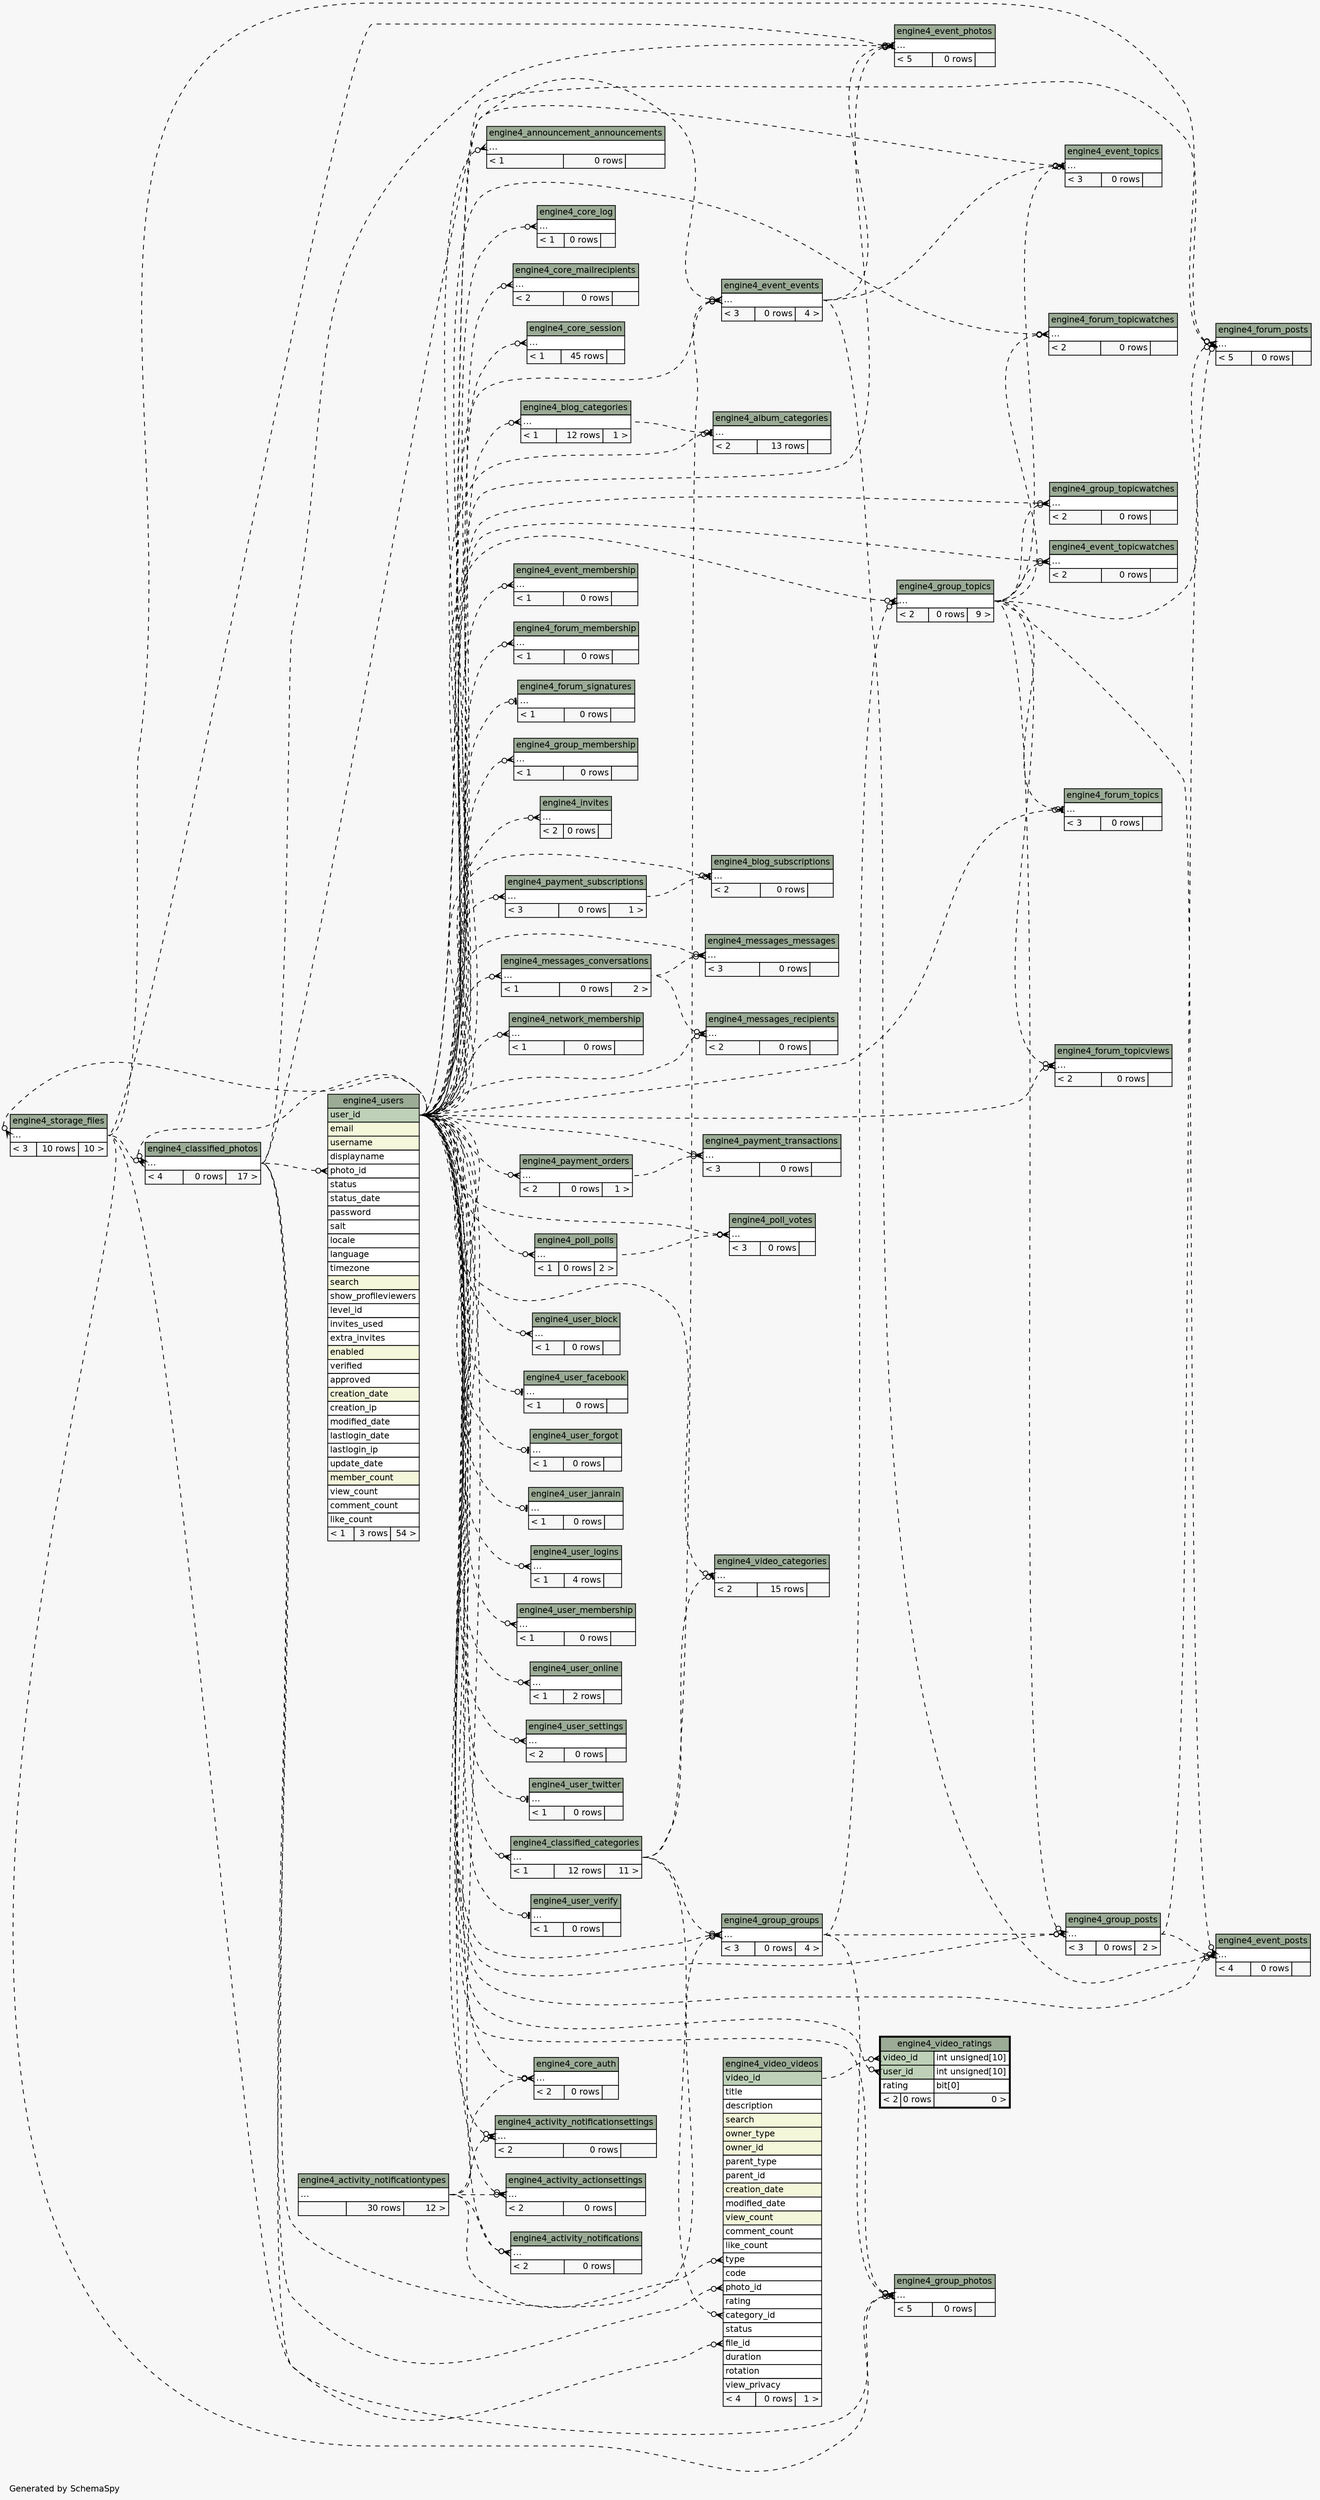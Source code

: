 // dot 2.38.0 on Windows 10 10.0
// SchemaSpy rev 590
digraph "impliedTwoDegreesRelationshipsDiagram" {
  graph [
    rankdir="RL"
    bgcolor="#f7f7f7"
    label="\nGenerated by SchemaSpy"
    labeljust="l"
    nodesep="0.18"
    ranksep="0.46"
    fontname="Helvetica"
    fontsize="11"
  ];
  node [
    fontname="Helvetica"
    fontsize="11"
    shape="plaintext"
  ];
  edge [
    arrowsize="0.8"
  ];
  "engine4_activity_actionsettings":"elipses":w -> "engine4_activity_notificationtypes":"elipses":e [arrowhead=none dir=back arrowtail=crowodot style=dashed];
  "engine4_activity_actionsettings":"elipses":w -> "engine4_users":"user_id":e [arrowhead=none dir=back arrowtail=crowodot style=dashed];
  "engine4_activity_notifications":"elipses":w -> "engine4_activity_notificationtypes":"elipses":e [arrowhead=none dir=back arrowtail=crowodot style=dashed];
  "engine4_activity_notifications":"elipses":w -> "engine4_users":"user_id":e [arrowhead=none dir=back arrowtail=crowodot style=dashed];
  "engine4_activity_notificationsettings":"elipses":w -> "engine4_activity_notificationtypes":"elipses":e [arrowhead=none dir=back arrowtail=crowodot style=dashed];
  "engine4_activity_notificationsettings":"elipses":w -> "engine4_users":"user_id":e [arrowhead=none dir=back arrowtail=crowodot style=dashed];
  "engine4_album_categories":"elipses":w -> "engine4_blog_categories":"elipses":e [arrowhead=none dir=back arrowtail=teeodot style=dashed];
  "engine4_album_categories":"elipses":w -> "engine4_users":"user_id":e [arrowhead=none dir=back arrowtail=crowodot style=dashed];
  "engine4_announcement_announcements":"elipses":w -> "engine4_users":"user_id":e [arrowhead=none dir=back arrowtail=crowodot style=dashed];
  "engine4_blog_categories":"elipses":w -> "engine4_users":"user_id":e [arrowhead=none dir=back arrowtail=crowodot style=dashed];
  "engine4_blog_subscriptions":"elipses":w -> "engine4_payment_subscriptions":"elipses":e [arrowhead=none dir=back arrowtail=teeodot style=dashed];
  "engine4_blog_subscriptions":"elipses":w -> "engine4_users":"user_id":e [arrowhead=none dir=back arrowtail=crowodot style=dashed];
  "engine4_classified_categories":"elipses":w -> "engine4_users":"user_id":e [arrowhead=none dir=back arrowtail=crowodot style=dashed];
  "engine4_classified_photos":"elipses":w -> "engine4_storage_files":"elipses":e [arrowhead=none dir=back arrowtail=crowodot style=dashed];
  "engine4_classified_photos":"elipses":w -> "engine4_users":"user_id":e [arrowhead=none dir=back arrowtail=crowodot style=dashed];
  "engine4_core_auth":"elipses":w -> "engine4_activity_notificationtypes":"elipses":e [arrowhead=none dir=back arrowtail=crowodot style=dashed];
  "engine4_core_auth":"elipses":w -> "engine4_users":"user_id":e [arrowhead=none dir=back arrowtail=crowodot style=dashed];
  "engine4_core_log":"elipses":w -> "engine4_users":"user_id":e [arrowhead=none dir=back arrowtail=crowodot style=dashed];
  "engine4_core_mailrecipients":"elipses":w -> "engine4_users":"user_id":e [arrowhead=none dir=back arrowtail=crowodot style=dashed];
  "engine4_core_session":"elipses":w -> "engine4_users":"user_id":e [arrowhead=none dir=back arrowtail=crowodot style=dashed];
  "engine4_event_events":"elipses":w -> "engine4_classified_categories":"elipses":e [arrowhead=none dir=back arrowtail=crowodot style=dashed];
  "engine4_event_events":"elipses":w -> "engine4_classified_photos":"elipses":e [arrowhead=none dir=back arrowtail=crowodot style=dashed];
  "engine4_event_events":"elipses":w -> "engine4_users":"user_id":e [arrowhead=none dir=back arrowtail=crowodot style=dashed];
  "engine4_event_membership":"elipses":w -> "engine4_users":"user_id":e [arrowhead=none dir=back arrowtail=crowodot style=dashed];
  "engine4_event_photos":"elipses":w -> "engine4_event_events":"elipses":e [arrowhead=none dir=back arrowtail=crowodot style=dashed];
  "engine4_event_photos":"elipses":w -> "engine4_storage_files":"elipses":e [arrowhead=none dir=back arrowtail=crowodot style=dashed];
  "engine4_event_photos":"elipses":w -> "engine4_classified_photos":"elipses":e [arrowhead=none dir=back arrowtail=teeodot style=dashed];
  "engine4_event_photos":"elipses":w -> "engine4_users":"user_id":e [arrowhead=none dir=back arrowtail=crowodot style=dashed];
  "engine4_event_posts":"elipses":w -> "engine4_event_events":"elipses":e [arrowhead=none dir=back arrowtail=crowodot style=dashed];
  "engine4_event_posts":"elipses":w -> "engine4_group_posts":"elipses":e [arrowhead=none dir=back arrowtail=teeodot style=dashed];
  "engine4_event_posts":"elipses":w -> "engine4_group_topics":"elipses":e [arrowhead=none dir=back arrowtail=crowodot style=dashed];
  "engine4_event_posts":"elipses":w -> "engine4_users":"user_id":e [arrowhead=none dir=back arrowtail=crowodot style=dashed];
  "engine4_event_topics":"elipses":w -> "engine4_event_events":"elipses":e [arrowhead=none dir=back arrowtail=crowodot style=dashed];
  "engine4_event_topics":"elipses":w -> "engine4_group_topics":"elipses":e [arrowhead=none dir=back arrowtail=teeodot style=dashed];
  "engine4_event_topics":"elipses":w -> "engine4_users":"user_id":e [arrowhead=none dir=back arrowtail=crowodot style=dashed];
  "engine4_event_topicwatches":"elipses":w -> "engine4_group_topics":"elipses":e [arrowhead=none dir=back arrowtail=crowodot style=dashed];
  "engine4_event_topicwatches":"elipses":w -> "engine4_users":"user_id":e [arrowhead=none dir=back arrowtail=crowodot style=dashed];
  "engine4_forum_membership":"elipses":w -> "engine4_users":"user_id":e [arrowhead=none dir=back arrowtail=crowodot style=dashed];
  "engine4_forum_posts":"elipses":w -> "engine4_storage_files":"elipses":e [arrowhead=none dir=back arrowtail=crowodot style=dashed];
  "engine4_forum_posts":"elipses":w -> "engine4_group_posts":"elipses":e [arrowhead=none dir=back arrowtail=teeodot style=dashed];
  "engine4_forum_posts":"elipses":w -> "engine4_group_topics":"elipses":e [arrowhead=none dir=back arrowtail=crowodot style=dashed];
  "engine4_forum_posts":"elipses":w -> "engine4_users":"user_id":e [arrowhead=none dir=back arrowtail=crowodot style=dashed];
  "engine4_forum_signatures":"elipses":w -> "engine4_users":"user_id":e [arrowhead=none dir=back arrowtail=teeodot style=dashed];
  "engine4_forum_topics":"elipses":w -> "engine4_group_topics":"elipses":e [arrowhead=none dir=back arrowtail=teeodot style=dashed];
  "engine4_forum_topics":"elipses":w -> "engine4_users":"user_id":e [arrowhead=none dir=back arrowtail=crowodot style=dashed];
  "engine4_forum_topicviews":"elipses":w -> "engine4_group_topics":"elipses":e [arrowhead=none dir=back arrowtail=crowodot style=dashed];
  "engine4_forum_topicviews":"elipses":w -> "engine4_users":"user_id":e [arrowhead=none dir=back arrowtail=crowodot style=dashed];
  "engine4_forum_topicwatches":"elipses":w -> "engine4_group_topics":"elipses":e [arrowhead=none dir=back arrowtail=crowodot style=dashed];
  "engine4_forum_topicwatches":"elipses":w -> "engine4_users":"user_id":e [arrowhead=none dir=back arrowtail=crowodot style=dashed];
  "engine4_group_groups":"elipses":w -> "engine4_classified_categories":"elipses":e [arrowhead=none dir=back arrowtail=crowodot style=dashed];
  "engine4_group_groups":"elipses":w -> "engine4_classified_photos":"elipses":e [arrowhead=none dir=back arrowtail=crowodot style=dashed];
  "engine4_group_groups":"elipses":w -> "engine4_users":"user_id":e [arrowhead=none dir=back arrowtail=crowodot style=dashed];
  "engine4_group_membership":"elipses":w -> "engine4_users":"user_id":e [arrowhead=none dir=back arrowtail=crowodot style=dashed];
  "engine4_group_photos":"elipses":w -> "engine4_storage_files":"elipses":e [arrowhead=none dir=back arrowtail=crowodot style=dashed];
  "engine4_group_photos":"elipses":w -> "engine4_group_groups":"elipses":e [arrowhead=none dir=back arrowtail=crowodot style=dashed];
  "engine4_group_photos":"elipses":w -> "engine4_classified_photos":"elipses":e [arrowhead=none dir=back arrowtail=teeodot style=dashed];
  "engine4_group_photos":"elipses":w -> "engine4_users":"user_id":e [arrowhead=none dir=back arrowtail=crowodot style=dashed];
  "engine4_group_posts":"elipses":w -> "engine4_group_groups":"elipses":e [arrowhead=none dir=back arrowtail=crowodot style=dashed];
  "engine4_group_posts":"elipses":w -> "engine4_group_topics":"elipses":e [arrowhead=none dir=back arrowtail=crowodot style=dashed];
  "engine4_group_posts":"elipses":w -> "engine4_users":"user_id":e [arrowhead=none dir=back arrowtail=crowodot style=dashed];
  "engine4_group_topics":"elipses":w -> "engine4_group_groups":"elipses":e [arrowhead=none dir=back arrowtail=crowodot style=dashed];
  "engine4_group_topics":"elipses":w -> "engine4_users":"user_id":e [arrowhead=none dir=back arrowtail=crowodot style=dashed];
  "engine4_group_topicwatches":"elipses":w -> "engine4_group_topics":"elipses":e [arrowhead=none dir=back arrowtail=crowodot style=dashed];
  "engine4_group_topicwatches":"elipses":w -> "engine4_users":"user_id":e [arrowhead=none dir=back arrowtail=crowodot style=dashed];
  "engine4_invites":"elipses":w -> "engine4_users":"user_id":e [arrowhead=none dir=back arrowtail=crowodot style=dashed];
  "engine4_messages_conversations":"elipses":w -> "engine4_users":"user_id":e [arrowhead=none dir=back arrowtail=crowodot style=dashed];
  "engine4_messages_messages":"elipses":w -> "engine4_messages_conversations":"elipses":e [arrowhead=none dir=back arrowtail=crowodot style=dashed];
  "engine4_messages_messages":"elipses":w -> "engine4_users":"user_id":e [arrowhead=none dir=back arrowtail=crowodot style=dashed];
  "engine4_messages_recipients":"elipses":w -> "engine4_messages_conversations":"elipses":e [arrowhead=none dir=back arrowtail=crowodot style=dashed];
  "engine4_messages_recipients":"elipses":w -> "engine4_users":"user_id":e [arrowhead=none dir=back arrowtail=crowodot style=dashed];
  "engine4_network_membership":"elipses":w -> "engine4_users":"user_id":e [arrowhead=none dir=back arrowtail=crowodot style=dashed];
  "engine4_payment_orders":"elipses":w -> "engine4_users":"user_id":e [arrowhead=none dir=back arrowtail=crowodot style=dashed];
  "engine4_payment_subscriptions":"elipses":w -> "engine4_users":"user_id":e [arrowhead=none dir=back arrowtail=crowodot style=dashed];
  "engine4_payment_transactions":"elipses":w -> "engine4_payment_orders":"elipses":e [arrowhead=none dir=back arrowtail=crowodot style=dashed];
  "engine4_payment_transactions":"elipses":w -> "engine4_users":"user_id":e [arrowhead=none dir=back arrowtail=crowodot style=dashed];
  "engine4_poll_polls":"elipses":w -> "engine4_users":"user_id":e [arrowhead=none dir=back arrowtail=crowodot style=dashed];
  "engine4_poll_votes":"elipses":w -> "engine4_poll_polls":"elipses":e [arrowhead=none dir=back arrowtail=crowodot style=dashed];
  "engine4_poll_votes":"elipses":w -> "engine4_users":"user_id":e [arrowhead=none dir=back arrowtail=crowodot style=dashed];
  "engine4_storage_files":"elipses":w -> "engine4_users":"user_id":e [arrowhead=none dir=back arrowtail=crowodot style=dashed];
  "engine4_user_block":"elipses":w -> "engine4_users":"user_id":e [arrowhead=none dir=back arrowtail=crowodot style=dashed];
  "engine4_user_facebook":"elipses":w -> "engine4_users":"user_id":e [arrowhead=none dir=back arrowtail=teeodot style=dashed];
  "engine4_user_forgot":"elipses":w -> "engine4_users":"user_id":e [arrowhead=none dir=back arrowtail=teeodot style=dashed];
  "engine4_user_janrain":"elipses":w -> "engine4_users":"user_id":e [arrowhead=none dir=back arrowtail=teeodot style=dashed];
  "engine4_user_logins":"elipses":w -> "engine4_users":"user_id":e [arrowhead=none dir=back arrowtail=crowodot style=dashed];
  "engine4_user_membership":"elipses":w -> "engine4_users":"user_id":e [arrowhead=none dir=back arrowtail=crowodot style=dashed];
  "engine4_user_online":"elipses":w -> "engine4_users":"user_id":e [arrowhead=none dir=back arrowtail=crowodot style=dashed];
  "engine4_user_settings":"elipses":w -> "engine4_users":"user_id":e [arrowhead=none dir=back arrowtail=crowodot style=dashed];
  "engine4_user_twitter":"elipses":w -> "engine4_users":"user_id":e [arrowhead=none dir=back arrowtail=teeodot style=dashed];
  "engine4_user_verify":"elipses":w -> "engine4_users":"user_id":e [arrowhead=none dir=back arrowtail=teeodot style=dashed];
  "engine4_users":"photo_id":w -> "engine4_classified_photos":"elipses":e [arrowhead=none dir=back arrowtail=crowodot style=dashed];
  "engine4_video_categories":"elipses":w -> "engine4_classified_categories":"elipses":e [arrowhead=none dir=back arrowtail=teeodot style=dashed];
  "engine4_video_categories":"elipses":w -> "engine4_users":"user_id":e [arrowhead=none dir=back arrowtail=crowodot style=dashed];
  "engine4_video_ratings":"user_id":w -> "engine4_users":"user_id":e [arrowhead=none dir=back arrowtail=crowodot style=dashed];
  "engine4_video_ratings":"video_id":w -> "engine4_video_videos":"video_id":e [arrowhead=none dir=back arrowtail=crowodot style=dashed];
  "engine4_video_videos":"category_id":w -> "engine4_classified_categories":"elipses":e [arrowhead=none dir=back arrowtail=crowodot style=dashed];
  "engine4_video_videos":"file_id":w -> "engine4_storage_files":"elipses":e [arrowhead=none dir=back arrowtail=crowodot style=dashed];
  "engine4_video_videos":"photo_id":w -> "engine4_classified_photos":"elipses":e [arrowhead=none dir=back arrowtail=crowodot style=dashed];
  "engine4_video_videos":"type":w -> "engine4_activity_notificationtypes":"elipses":e [arrowhead=none dir=back arrowtail=crowodot style=dashed];
  "engine4_activity_actionsettings" [
    label=<
    <TABLE BORDER="0" CELLBORDER="1" CELLSPACING="0" BGCOLOR="#ffffff">
      <TR><TD COLSPAN="3" BGCOLOR="#9bab96" ALIGN="CENTER">engine4_activity_actionsettings</TD></TR>
      <TR><TD PORT="elipses" COLSPAN="3" ALIGN="LEFT">...</TD></TR>
      <TR><TD ALIGN="LEFT" BGCOLOR="#f7f7f7">&lt; 2</TD><TD ALIGN="RIGHT" BGCOLOR="#f7f7f7">0 rows</TD><TD ALIGN="RIGHT" BGCOLOR="#f7f7f7">  </TD></TR>
    </TABLE>>
    URL="engine4_activity_actionsettings.html"
    tooltip="engine4_activity_actionsettings"
  ];
  "engine4_activity_notifications" [
    label=<
    <TABLE BORDER="0" CELLBORDER="1" CELLSPACING="0" BGCOLOR="#ffffff">
      <TR><TD COLSPAN="3" BGCOLOR="#9bab96" ALIGN="CENTER">engine4_activity_notifications</TD></TR>
      <TR><TD PORT="elipses" COLSPAN="3" ALIGN="LEFT">...</TD></TR>
      <TR><TD ALIGN="LEFT" BGCOLOR="#f7f7f7">&lt; 2</TD><TD ALIGN="RIGHT" BGCOLOR="#f7f7f7">0 rows</TD><TD ALIGN="RIGHT" BGCOLOR="#f7f7f7">  </TD></TR>
    </TABLE>>
    URL="engine4_activity_notifications.html"
    tooltip="engine4_activity_notifications"
  ];
  "engine4_activity_notificationsettings" [
    label=<
    <TABLE BORDER="0" CELLBORDER="1" CELLSPACING="0" BGCOLOR="#ffffff">
      <TR><TD COLSPAN="3" BGCOLOR="#9bab96" ALIGN="CENTER">engine4_activity_notificationsettings</TD></TR>
      <TR><TD PORT="elipses" COLSPAN="3" ALIGN="LEFT">...</TD></TR>
      <TR><TD ALIGN="LEFT" BGCOLOR="#f7f7f7">&lt; 2</TD><TD ALIGN="RIGHT" BGCOLOR="#f7f7f7">0 rows</TD><TD ALIGN="RIGHT" BGCOLOR="#f7f7f7">  </TD></TR>
    </TABLE>>
    URL="engine4_activity_notificationsettings.html"
    tooltip="engine4_activity_notificationsettings"
  ];
  "engine4_activity_notificationtypes" [
    label=<
    <TABLE BORDER="0" CELLBORDER="1" CELLSPACING="0" BGCOLOR="#ffffff">
      <TR><TD COLSPAN="3" BGCOLOR="#9bab96" ALIGN="CENTER">engine4_activity_notificationtypes</TD></TR>
      <TR><TD PORT="elipses" COLSPAN="3" ALIGN="LEFT">...</TD></TR>
      <TR><TD ALIGN="LEFT" BGCOLOR="#f7f7f7">  </TD><TD ALIGN="RIGHT" BGCOLOR="#f7f7f7">30 rows</TD><TD ALIGN="RIGHT" BGCOLOR="#f7f7f7">12 &gt;</TD></TR>
    </TABLE>>
    URL="engine4_activity_notificationtypes.html"
    tooltip="engine4_activity_notificationtypes"
  ];
  "engine4_album_categories" [
    label=<
    <TABLE BORDER="0" CELLBORDER="1" CELLSPACING="0" BGCOLOR="#ffffff">
      <TR><TD COLSPAN="3" BGCOLOR="#9bab96" ALIGN="CENTER">engine4_album_categories</TD></TR>
      <TR><TD PORT="elipses" COLSPAN="3" ALIGN="LEFT">...</TD></TR>
      <TR><TD ALIGN="LEFT" BGCOLOR="#f7f7f7">&lt; 2</TD><TD ALIGN="RIGHT" BGCOLOR="#f7f7f7">13 rows</TD><TD ALIGN="RIGHT" BGCOLOR="#f7f7f7">  </TD></TR>
    </TABLE>>
    URL="engine4_album_categories.html"
    tooltip="engine4_album_categories"
  ];
  "engine4_announcement_announcements" [
    label=<
    <TABLE BORDER="0" CELLBORDER="1" CELLSPACING="0" BGCOLOR="#ffffff">
      <TR><TD COLSPAN="3" BGCOLOR="#9bab96" ALIGN="CENTER">engine4_announcement_announcements</TD></TR>
      <TR><TD PORT="elipses" COLSPAN="3" ALIGN="LEFT">...</TD></TR>
      <TR><TD ALIGN="LEFT" BGCOLOR="#f7f7f7">&lt; 1</TD><TD ALIGN="RIGHT" BGCOLOR="#f7f7f7">0 rows</TD><TD ALIGN="RIGHT" BGCOLOR="#f7f7f7">  </TD></TR>
    </TABLE>>
    URL="engine4_announcement_announcements.html"
    tooltip="engine4_announcement_announcements"
  ];
  "engine4_blog_categories" [
    label=<
    <TABLE BORDER="0" CELLBORDER="1" CELLSPACING="0" BGCOLOR="#ffffff">
      <TR><TD COLSPAN="3" BGCOLOR="#9bab96" ALIGN="CENTER">engine4_blog_categories</TD></TR>
      <TR><TD PORT="elipses" COLSPAN="3" ALIGN="LEFT">...</TD></TR>
      <TR><TD ALIGN="LEFT" BGCOLOR="#f7f7f7">&lt; 1</TD><TD ALIGN="RIGHT" BGCOLOR="#f7f7f7">12 rows</TD><TD ALIGN="RIGHT" BGCOLOR="#f7f7f7">1 &gt;</TD></TR>
    </TABLE>>
    URL="engine4_blog_categories.html"
    tooltip="engine4_blog_categories"
  ];
  "engine4_blog_subscriptions" [
    label=<
    <TABLE BORDER="0" CELLBORDER="1" CELLSPACING="0" BGCOLOR="#ffffff">
      <TR><TD COLSPAN="3" BGCOLOR="#9bab96" ALIGN="CENTER">engine4_blog_subscriptions</TD></TR>
      <TR><TD PORT="elipses" COLSPAN="3" ALIGN="LEFT">...</TD></TR>
      <TR><TD ALIGN="LEFT" BGCOLOR="#f7f7f7">&lt; 2</TD><TD ALIGN="RIGHT" BGCOLOR="#f7f7f7">0 rows</TD><TD ALIGN="RIGHT" BGCOLOR="#f7f7f7">  </TD></TR>
    </TABLE>>
    URL="engine4_blog_subscriptions.html"
    tooltip="engine4_blog_subscriptions"
  ];
  "engine4_classified_categories" [
    label=<
    <TABLE BORDER="0" CELLBORDER="1" CELLSPACING="0" BGCOLOR="#ffffff">
      <TR><TD COLSPAN="3" BGCOLOR="#9bab96" ALIGN="CENTER">engine4_classified_categories</TD></TR>
      <TR><TD PORT="elipses" COLSPAN="3" ALIGN="LEFT">...</TD></TR>
      <TR><TD ALIGN="LEFT" BGCOLOR="#f7f7f7">&lt; 1</TD><TD ALIGN="RIGHT" BGCOLOR="#f7f7f7">12 rows</TD><TD ALIGN="RIGHT" BGCOLOR="#f7f7f7">11 &gt;</TD></TR>
    </TABLE>>
    URL="engine4_classified_categories.html"
    tooltip="engine4_classified_categories"
  ];
  "engine4_classified_photos" [
    label=<
    <TABLE BORDER="0" CELLBORDER="1" CELLSPACING="0" BGCOLOR="#ffffff">
      <TR><TD COLSPAN="3" BGCOLOR="#9bab96" ALIGN="CENTER">engine4_classified_photos</TD></TR>
      <TR><TD PORT="elipses" COLSPAN="3" ALIGN="LEFT">...</TD></TR>
      <TR><TD ALIGN="LEFT" BGCOLOR="#f7f7f7">&lt; 4</TD><TD ALIGN="RIGHT" BGCOLOR="#f7f7f7">0 rows</TD><TD ALIGN="RIGHT" BGCOLOR="#f7f7f7">17 &gt;</TD></TR>
    </TABLE>>
    URL="engine4_classified_photos.html"
    tooltip="engine4_classified_photos"
  ];
  "engine4_core_auth" [
    label=<
    <TABLE BORDER="0" CELLBORDER="1" CELLSPACING="0" BGCOLOR="#ffffff">
      <TR><TD COLSPAN="3" BGCOLOR="#9bab96" ALIGN="CENTER">engine4_core_auth</TD></TR>
      <TR><TD PORT="elipses" COLSPAN="3" ALIGN="LEFT">...</TD></TR>
      <TR><TD ALIGN="LEFT" BGCOLOR="#f7f7f7">&lt; 2</TD><TD ALIGN="RIGHT" BGCOLOR="#f7f7f7">0 rows</TD><TD ALIGN="RIGHT" BGCOLOR="#f7f7f7">  </TD></TR>
    </TABLE>>
    URL="engine4_core_auth.html"
    tooltip="engine4_core_auth"
  ];
  "engine4_core_log" [
    label=<
    <TABLE BORDER="0" CELLBORDER="1" CELLSPACING="0" BGCOLOR="#ffffff">
      <TR><TD COLSPAN="3" BGCOLOR="#9bab96" ALIGN="CENTER">engine4_core_log</TD></TR>
      <TR><TD PORT="elipses" COLSPAN="3" ALIGN="LEFT">...</TD></TR>
      <TR><TD ALIGN="LEFT" BGCOLOR="#f7f7f7">&lt; 1</TD><TD ALIGN="RIGHT" BGCOLOR="#f7f7f7">0 rows</TD><TD ALIGN="RIGHT" BGCOLOR="#f7f7f7">  </TD></TR>
    </TABLE>>
    URL="engine4_core_log.html"
    tooltip="engine4_core_log"
  ];
  "engine4_core_mailrecipients" [
    label=<
    <TABLE BORDER="0" CELLBORDER="1" CELLSPACING="0" BGCOLOR="#ffffff">
      <TR><TD COLSPAN="3" BGCOLOR="#9bab96" ALIGN="CENTER">engine4_core_mailrecipients</TD></TR>
      <TR><TD PORT="elipses" COLSPAN="3" ALIGN="LEFT">...</TD></TR>
      <TR><TD ALIGN="LEFT" BGCOLOR="#f7f7f7">&lt; 2</TD><TD ALIGN="RIGHT" BGCOLOR="#f7f7f7">0 rows</TD><TD ALIGN="RIGHT" BGCOLOR="#f7f7f7">  </TD></TR>
    </TABLE>>
    URL="engine4_core_mailrecipients.html"
    tooltip="engine4_core_mailrecipients"
  ];
  "engine4_core_session" [
    label=<
    <TABLE BORDER="0" CELLBORDER="1" CELLSPACING="0" BGCOLOR="#ffffff">
      <TR><TD COLSPAN="3" BGCOLOR="#9bab96" ALIGN="CENTER">engine4_core_session</TD></TR>
      <TR><TD PORT="elipses" COLSPAN="3" ALIGN="LEFT">...</TD></TR>
      <TR><TD ALIGN="LEFT" BGCOLOR="#f7f7f7">&lt; 1</TD><TD ALIGN="RIGHT" BGCOLOR="#f7f7f7">45 rows</TD><TD ALIGN="RIGHT" BGCOLOR="#f7f7f7">  </TD></TR>
    </TABLE>>
    URL="engine4_core_session.html"
    tooltip="engine4_core_session"
  ];
  "engine4_event_events" [
    label=<
    <TABLE BORDER="0" CELLBORDER="1" CELLSPACING="0" BGCOLOR="#ffffff">
      <TR><TD COLSPAN="3" BGCOLOR="#9bab96" ALIGN="CENTER">engine4_event_events</TD></TR>
      <TR><TD PORT="elipses" COLSPAN="3" ALIGN="LEFT">...</TD></TR>
      <TR><TD ALIGN="LEFT" BGCOLOR="#f7f7f7">&lt; 3</TD><TD ALIGN="RIGHT" BGCOLOR="#f7f7f7">0 rows</TD><TD ALIGN="RIGHT" BGCOLOR="#f7f7f7">4 &gt;</TD></TR>
    </TABLE>>
    URL="engine4_event_events.html"
    tooltip="engine4_event_events"
  ];
  "engine4_event_membership" [
    label=<
    <TABLE BORDER="0" CELLBORDER="1" CELLSPACING="0" BGCOLOR="#ffffff">
      <TR><TD COLSPAN="3" BGCOLOR="#9bab96" ALIGN="CENTER">engine4_event_membership</TD></TR>
      <TR><TD PORT="elipses" COLSPAN="3" ALIGN="LEFT">...</TD></TR>
      <TR><TD ALIGN="LEFT" BGCOLOR="#f7f7f7">&lt; 1</TD><TD ALIGN="RIGHT" BGCOLOR="#f7f7f7">0 rows</TD><TD ALIGN="RIGHT" BGCOLOR="#f7f7f7">  </TD></TR>
    </TABLE>>
    URL="engine4_event_membership.html"
    tooltip="engine4_event_membership"
  ];
  "engine4_event_photos" [
    label=<
    <TABLE BORDER="0" CELLBORDER="1" CELLSPACING="0" BGCOLOR="#ffffff">
      <TR><TD COLSPAN="3" BGCOLOR="#9bab96" ALIGN="CENTER">engine4_event_photos</TD></TR>
      <TR><TD PORT="elipses" COLSPAN="3" ALIGN="LEFT">...</TD></TR>
      <TR><TD ALIGN="LEFT" BGCOLOR="#f7f7f7">&lt; 5</TD><TD ALIGN="RIGHT" BGCOLOR="#f7f7f7">0 rows</TD><TD ALIGN="RIGHT" BGCOLOR="#f7f7f7">  </TD></TR>
    </TABLE>>
    URL="engine4_event_photos.html"
    tooltip="engine4_event_photos"
  ];
  "engine4_event_posts" [
    label=<
    <TABLE BORDER="0" CELLBORDER="1" CELLSPACING="0" BGCOLOR="#ffffff">
      <TR><TD COLSPAN="3" BGCOLOR="#9bab96" ALIGN="CENTER">engine4_event_posts</TD></TR>
      <TR><TD PORT="elipses" COLSPAN="3" ALIGN="LEFT">...</TD></TR>
      <TR><TD ALIGN="LEFT" BGCOLOR="#f7f7f7">&lt; 4</TD><TD ALIGN="RIGHT" BGCOLOR="#f7f7f7">0 rows</TD><TD ALIGN="RIGHT" BGCOLOR="#f7f7f7">  </TD></TR>
    </TABLE>>
    URL="engine4_event_posts.html"
    tooltip="engine4_event_posts"
  ];
  "engine4_event_topics" [
    label=<
    <TABLE BORDER="0" CELLBORDER="1" CELLSPACING="0" BGCOLOR="#ffffff">
      <TR><TD COLSPAN="3" BGCOLOR="#9bab96" ALIGN="CENTER">engine4_event_topics</TD></TR>
      <TR><TD PORT="elipses" COLSPAN="3" ALIGN="LEFT">...</TD></TR>
      <TR><TD ALIGN="LEFT" BGCOLOR="#f7f7f7">&lt; 3</TD><TD ALIGN="RIGHT" BGCOLOR="#f7f7f7">0 rows</TD><TD ALIGN="RIGHT" BGCOLOR="#f7f7f7">  </TD></TR>
    </TABLE>>
    URL="engine4_event_topics.html"
    tooltip="engine4_event_topics"
  ];
  "engine4_event_topicwatches" [
    label=<
    <TABLE BORDER="0" CELLBORDER="1" CELLSPACING="0" BGCOLOR="#ffffff">
      <TR><TD COLSPAN="3" BGCOLOR="#9bab96" ALIGN="CENTER">engine4_event_topicwatches</TD></TR>
      <TR><TD PORT="elipses" COLSPAN="3" ALIGN="LEFT">...</TD></TR>
      <TR><TD ALIGN="LEFT" BGCOLOR="#f7f7f7">&lt; 2</TD><TD ALIGN="RIGHT" BGCOLOR="#f7f7f7">0 rows</TD><TD ALIGN="RIGHT" BGCOLOR="#f7f7f7">  </TD></TR>
    </TABLE>>
    URL="engine4_event_topicwatches.html"
    tooltip="engine4_event_topicwatches"
  ];
  "engine4_forum_membership" [
    label=<
    <TABLE BORDER="0" CELLBORDER="1" CELLSPACING="0" BGCOLOR="#ffffff">
      <TR><TD COLSPAN="3" BGCOLOR="#9bab96" ALIGN="CENTER">engine4_forum_membership</TD></TR>
      <TR><TD PORT="elipses" COLSPAN="3" ALIGN="LEFT">...</TD></TR>
      <TR><TD ALIGN="LEFT" BGCOLOR="#f7f7f7">&lt; 1</TD><TD ALIGN="RIGHT" BGCOLOR="#f7f7f7">0 rows</TD><TD ALIGN="RIGHT" BGCOLOR="#f7f7f7">  </TD></TR>
    </TABLE>>
    URL="engine4_forum_membership.html"
    tooltip="engine4_forum_membership"
  ];
  "engine4_forum_posts" [
    label=<
    <TABLE BORDER="0" CELLBORDER="1" CELLSPACING="0" BGCOLOR="#ffffff">
      <TR><TD COLSPAN="3" BGCOLOR="#9bab96" ALIGN="CENTER">engine4_forum_posts</TD></TR>
      <TR><TD PORT="elipses" COLSPAN="3" ALIGN="LEFT">...</TD></TR>
      <TR><TD ALIGN="LEFT" BGCOLOR="#f7f7f7">&lt; 5</TD><TD ALIGN="RIGHT" BGCOLOR="#f7f7f7">0 rows</TD><TD ALIGN="RIGHT" BGCOLOR="#f7f7f7">  </TD></TR>
    </TABLE>>
    URL="engine4_forum_posts.html"
    tooltip="engine4_forum_posts"
  ];
  "engine4_forum_signatures" [
    label=<
    <TABLE BORDER="0" CELLBORDER="1" CELLSPACING="0" BGCOLOR="#ffffff">
      <TR><TD COLSPAN="3" BGCOLOR="#9bab96" ALIGN="CENTER">engine4_forum_signatures</TD></TR>
      <TR><TD PORT="elipses" COLSPAN="3" ALIGN="LEFT">...</TD></TR>
      <TR><TD ALIGN="LEFT" BGCOLOR="#f7f7f7">&lt; 1</TD><TD ALIGN="RIGHT" BGCOLOR="#f7f7f7">0 rows</TD><TD ALIGN="RIGHT" BGCOLOR="#f7f7f7">  </TD></TR>
    </TABLE>>
    URL="engine4_forum_signatures.html"
    tooltip="engine4_forum_signatures"
  ];
  "engine4_forum_topics" [
    label=<
    <TABLE BORDER="0" CELLBORDER="1" CELLSPACING="0" BGCOLOR="#ffffff">
      <TR><TD COLSPAN="3" BGCOLOR="#9bab96" ALIGN="CENTER">engine4_forum_topics</TD></TR>
      <TR><TD PORT="elipses" COLSPAN="3" ALIGN="LEFT">...</TD></TR>
      <TR><TD ALIGN="LEFT" BGCOLOR="#f7f7f7">&lt; 3</TD><TD ALIGN="RIGHT" BGCOLOR="#f7f7f7">0 rows</TD><TD ALIGN="RIGHT" BGCOLOR="#f7f7f7">  </TD></TR>
    </TABLE>>
    URL="engine4_forum_topics.html"
    tooltip="engine4_forum_topics"
  ];
  "engine4_forum_topicviews" [
    label=<
    <TABLE BORDER="0" CELLBORDER="1" CELLSPACING="0" BGCOLOR="#ffffff">
      <TR><TD COLSPAN="3" BGCOLOR="#9bab96" ALIGN="CENTER">engine4_forum_topicviews</TD></TR>
      <TR><TD PORT="elipses" COLSPAN="3" ALIGN="LEFT">...</TD></TR>
      <TR><TD ALIGN="LEFT" BGCOLOR="#f7f7f7">&lt; 2</TD><TD ALIGN="RIGHT" BGCOLOR="#f7f7f7">0 rows</TD><TD ALIGN="RIGHT" BGCOLOR="#f7f7f7">  </TD></TR>
    </TABLE>>
    URL="engine4_forum_topicviews.html"
    tooltip="engine4_forum_topicviews"
  ];
  "engine4_forum_topicwatches" [
    label=<
    <TABLE BORDER="0" CELLBORDER="1" CELLSPACING="0" BGCOLOR="#ffffff">
      <TR><TD COLSPAN="3" BGCOLOR="#9bab96" ALIGN="CENTER">engine4_forum_topicwatches</TD></TR>
      <TR><TD PORT="elipses" COLSPAN="3" ALIGN="LEFT">...</TD></TR>
      <TR><TD ALIGN="LEFT" BGCOLOR="#f7f7f7">&lt; 2</TD><TD ALIGN="RIGHT" BGCOLOR="#f7f7f7">0 rows</TD><TD ALIGN="RIGHT" BGCOLOR="#f7f7f7">  </TD></TR>
    </TABLE>>
    URL="engine4_forum_topicwatches.html"
    tooltip="engine4_forum_topicwatches"
  ];
  "engine4_group_groups" [
    label=<
    <TABLE BORDER="0" CELLBORDER="1" CELLSPACING="0" BGCOLOR="#ffffff">
      <TR><TD COLSPAN="3" BGCOLOR="#9bab96" ALIGN="CENTER">engine4_group_groups</TD></TR>
      <TR><TD PORT="elipses" COLSPAN="3" ALIGN="LEFT">...</TD></TR>
      <TR><TD ALIGN="LEFT" BGCOLOR="#f7f7f7">&lt; 3</TD><TD ALIGN="RIGHT" BGCOLOR="#f7f7f7">0 rows</TD><TD ALIGN="RIGHT" BGCOLOR="#f7f7f7">4 &gt;</TD></TR>
    </TABLE>>
    URL="engine4_group_groups.html"
    tooltip="engine4_group_groups"
  ];
  "engine4_group_membership" [
    label=<
    <TABLE BORDER="0" CELLBORDER="1" CELLSPACING="0" BGCOLOR="#ffffff">
      <TR><TD COLSPAN="3" BGCOLOR="#9bab96" ALIGN="CENTER">engine4_group_membership</TD></TR>
      <TR><TD PORT="elipses" COLSPAN="3" ALIGN="LEFT">...</TD></TR>
      <TR><TD ALIGN="LEFT" BGCOLOR="#f7f7f7">&lt; 1</TD><TD ALIGN="RIGHT" BGCOLOR="#f7f7f7">0 rows</TD><TD ALIGN="RIGHT" BGCOLOR="#f7f7f7">  </TD></TR>
    </TABLE>>
    URL="engine4_group_membership.html"
    tooltip="engine4_group_membership"
  ];
  "engine4_group_photos" [
    label=<
    <TABLE BORDER="0" CELLBORDER="1" CELLSPACING="0" BGCOLOR="#ffffff">
      <TR><TD COLSPAN="3" BGCOLOR="#9bab96" ALIGN="CENTER">engine4_group_photos</TD></TR>
      <TR><TD PORT="elipses" COLSPAN="3" ALIGN="LEFT">...</TD></TR>
      <TR><TD ALIGN="LEFT" BGCOLOR="#f7f7f7">&lt; 5</TD><TD ALIGN="RIGHT" BGCOLOR="#f7f7f7">0 rows</TD><TD ALIGN="RIGHT" BGCOLOR="#f7f7f7">  </TD></TR>
    </TABLE>>
    URL="engine4_group_photos.html"
    tooltip="engine4_group_photos"
  ];
  "engine4_group_posts" [
    label=<
    <TABLE BORDER="0" CELLBORDER="1" CELLSPACING="0" BGCOLOR="#ffffff">
      <TR><TD COLSPAN="3" BGCOLOR="#9bab96" ALIGN="CENTER">engine4_group_posts</TD></TR>
      <TR><TD PORT="elipses" COLSPAN="3" ALIGN="LEFT">...</TD></TR>
      <TR><TD ALIGN="LEFT" BGCOLOR="#f7f7f7">&lt; 3</TD><TD ALIGN="RIGHT" BGCOLOR="#f7f7f7">0 rows</TD><TD ALIGN="RIGHT" BGCOLOR="#f7f7f7">2 &gt;</TD></TR>
    </TABLE>>
    URL="engine4_group_posts.html"
    tooltip="engine4_group_posts"
  ];
  "engine4_group_topics" [
    label=<
    <TABLE BORDER="0" CELLBORDER="1" CELLSPACING="0" BGCOLOR="#ffffff">
      <TR><TD COLSPAN="3" BGCOLOR="#9bab96" ALIGN="CENTER">engine4_group_topics</TD></TR>
      <TR><TD PORT="elipses" COLSPAN="3" ALIGN="LEFT">...</TD></TR>
      <TR><TD ALIGN="LEFT" BGCOLOR="#f7f7f7">&lt; 2</TD><TD ALIGN="RIGHT" BGCOLOR="#f7f7f7">0 rows</TD><TD ALIGN="RIGHT" BGCOLOR="#f7f7f7">9 &gt;</TD></TR>
    </TABLE>>
    URL="engine4_group_topics.html"
    tooltip="engine4_group_topics"
  ];
  "engine4_group_topicwatches" [
    label=<
    <TABLE BORDER="0" CELLBORDER="1" CELLSPACING="0" BGCOLOR="#ffffff">
      <TR><TD COLSPAN="3" BGCOLOR="#9bab96" ALIGN="CENTER">engine4_group_topicwatches</TD></TR>
      <TR><TD PORT="elipses" COLSPAN="3" ALIGN="LEFT">...</TD></TR>
      <TR><TD ALIGN="LEFT" BGCOLOR="#f7f7f7">&lt; 2</TD><TD ALIGN="RIGHT" BGCOLOR="#f7f7f7">0 rows</TD><TD ALIGN="RIGHT" BGCOLOR="#f7f7f7">  </TD></TR>
    </TABLE>>
    URL="engine4_group_topicwatches.html"
    tooltip="engine4_group_topicwatches"
  ];
  "engine4_invites" [
    label=<
    <TABLE BORDER="0" CELLBORDER="1" CELLSPACING="0" BGCOLOR="#ffffff">
      <TR><TD COLSPAN="3" BGCOLOR="#9bab96" ALIGN="CENTER">engine4_invites</TD></TR>
      <TR><TD PORT="elipses" COLSPAN="3" ALIGN="LEFT">...</TD></TR>
      <TR><TD ALIGN="LEFT" BGCOLOR="#f7f7f7">&lt; 2</TD><TD ALIGN="RIGHT" BGCOLOR="#f7f7f7">0 rows</TD><TD ALIGN="RIGHT" BGCOLOR="#f7f7f7">  </TD></TR>
    </TABLE>>
    URL="engine4_invites.html"
    tooltip="engine4_invites"
  ];
  "engine4_messages_conversations" [
    label=<
    <TABLE BORDER="0" CELLBORDER="1" CELLSPACING="0" BGCOLOR="#ffffff">
      <TR><TD COLSPAN="3" BGCOLOR="#9bab96" ALIGN="CENTER">engine4_messages_conversations</TD></TR>
      <TR><TD PORT="elipses" COLSPAN="3" ALIGN="LEFT">...</TD></TR>
      <TR><TD ALIGN="LEFT" BGCOLOR="#f7f7f7">&lt; 1</TD><TD ALIGN="RIGHT" BGCOLOR="#f7f7f7">0 rows</TD><TD ALIGN="RIGHT" BGCOLOR="#f7f7f7">2 &gt;</TD></TR>
    </TABLE>>
    URL="engine4_messages_conversations.html"
    tooltip="engine4_messages_conversations"
  ];
  "engine4_messages_messages" [
    label=<
    <TABLE BORDER="0" CELLBORDER="1" CELLSPACING="0" BGCOLOR="#ffffff">
      <TR><TD COLSPAN="3" BGCOLOR="#9bab96" ALIGN="CENTER">engine4_messages_messages</TD></TR>
      <TR><TD PORT="elipses" COLSPAN="3" ALIGN="LEFT">...</TD></TR>
      <TR><TD ALIGN="LEFT" BGCOLOR="#f7f7f7">&lt; 3</TD><TD ALIGN="RIGHT" BGCOLOR="#f7f7f7">0 rows</TD><TD ALIGN="RIGHT" BGCOLOR="#f7f7f7">  </TD></TR>
    </TABLE>>
    URL="engine4_messages_messages.html"
    tooltip="engine4_messages_messages"
  ];
  "engine4_messages_recipients" [
    label=<
    <TABLE BORDER="0" CELLBORDER="1" CELLSPACING="0" BGCOLOR="#ffffff">
      <TR><TD COLSPAN="3" BGCOLOR="#9bab96" ALIGN="CENTER">engine4_messages_recipients</TD></TR>
      <TR><TD PORT="elipses" COLSPAN="3" ALIGN="LEFT">...</TD></TR>
      <TR><TD ALIGN="LEFT" BGCOLOR="#f7f7f7">&lt; 2</TD><TD ALIGN="RIGHT" BGCOLOR="#f7f7f7">0 rows</TD><TD ALIGN="RIGHT" BGCOLOR="#f7f7f7">  </TD></TR>
    </TABLE>>
    URL="engine4_messages_recipients.html"
    tooltip="engine4_messages_recipients"
  ];
  "engine4_network_membership" [
    label=<
    <TABLE BORDER="0" CELLBORDER="1" CELLSPACING="0" BGCOLOR="#ffffff">
      <TR><TD COLSPAN="3" BGCOLOR="#9bab96" ALIGN="CENTER">engine4_network_membership</TD></TR>
      <TR><TD PORT="elipses" COLSPAN="3" ALIGN="LEFT">...</TD></TR>
      <TR><TD ALIGN="LEFT" BGCOLOR="#f7f7f7">&lt; 1</TD><TD ALIGN="RIGHT" BGCOLOR="#f7f7f7">0 rows</TD><TD ALIGN="RIGHT" BGCOLOR="#f7f7f7">  </TD></TR>
    </TABLE>>
    URL="engine4_network_membership.html"
    tooltip="engine4_network_membership"
  ];
  "engine4_payment_orders" [
    label=<
    <TABLE BORDER="0" CELLBORDER="1" CELLSPACING="0" BGCOLOR="#ffffff">
      <TR><TD COLSPAN="3" BGCOLOR="#9bab96" ALIGN="CENTER">engine4_payment_orders</TD></TR>
      <TR><TD PORT="elipses" COLSPAN="3" ALIGN="LEFT">...</TD></TR>
      <TR><TD ALIGN="LEFT" BGCOLOR="#f7f7f7">&lt; 2</TD><TD ALIGN="RIGHT" BGCOLOR="#f7f7f7">0 rows</TD><TD ALIGN="RIGHT" BGCOLOR="#f7f7f7">1 &gt;</TD></TR>
    </TABLE>>
    URL="engine4_payment_orders.html"
    tooltip="engine4_payment_orders"
  ];
  "engine4_payment_subscriptions" [
    label=<
    <TABLE BORDER="0" CELLBORDER="1" CELLSPACING="0" BGCOLOR="#ffffff">
      <TR><TD COLSPAN="3" BGCOLOR="#9bab96" ALIGN="CENTER">engine4_payment_subscriptions</TD></TR>
      <TR><TD PORT="elipses" COLSPAN="3" ALIGN="LEFT">...</TD></TR>
      <TR><TD ALIGN="LEFT" BGCOLOR="#f7f7f7">&lt; 3</TD><TD ALIGN="RIGHT" BGCOLOR="#f7f7f7">0 rows</TD><TD ALIGN="RIGHT" BGCOLOR="#f7f7f7">1 &gt;</TD></TR>
    </TABLE>>
    URL="engine4_payment_subscriptions.html"
    tooltip="engine4_payment_subscriptions"
  ];
  "engine4_payment_transactions" [
    label=<
    <TABLE BORDER="0" CELLBORDER="1" CELLSPACING="0" BGCOLOR="#ffffff">
      <TR><TD COLSPAN="3" BGCOLOR="#9bab96" ALIGN="CENTER">engine4_payment_transactions</TD></TR>
      <TR><TD PORT="elipses" COLSPAN="3" ALIGN="LEFT">...</TD></TR>
      <TR><TD ALIGN="LEFT" BGCOLOR="#f7f7f7">&lt; 3</TD><TD ALIGN="RIGHT" BGCOLOR="#f7f7f7">0 rows</TD><TD ALIGN="RIGHT" BGCOLOR="#f7f7f7">  </TD></TR>
    </TABLE>>
    URL="engine4_payment_transactions.html"
    tooltip="engine4_payment_transactions"
  ];
  "engine4_poll_polls" [
    label=<
    <TABLE BORDER="0" CELLBORDER="1" CELLSPACING="0" BGCOLOR="#ffffff">
      <TR><TD COLSPAN="3" BGCOLOR="#9bab96" ALIGN="CENTER">engine4_poll_polls</TD></TR>
      <TR><TD PORT="elipses" COLSPAN="3" ALIGN="LEFT">...</TD></TR>
      <TR><TD ALIGN="LEFT" BGCOLOR="#f7f7f7">&lt; 1</TD><TD ALIGN="RIGHT" BGCOLOR="#f7f7f7">0 rows</TD><TD ALIGN="RIGHT" BGCOLOR="#f7f7f7">2 &gt;</TD></TR>
    </TABLE>>
    URL="engine4_poll_polls.html"
    tooltip="engine4_poll_polls"
  ];
  "engine4_poll_votes" [
    label=<
    <TABLE BORDER="0" CELLBORDER="1" CELLSPACING="0" BGCOLOR="#ffffff">
      <TR><TD COLSPAN="3" BGCOLOR="#9bab96" ALIGN="CENTER">engine4_poll_votes</TD></TR>
      <TR><TD PORT="elipses" COLSPAN="3" ALIGN="LEFT">...</TD></TR>
      <TR><TD ALIGN="LEFT" BGCOLOR="#f7f7f7">&lt; 3</TD><TD ALIGN="RIGHT" BGCOLOR="#f7f7f7">0 rows</TD><TD ALIGN="RIGHT" BGCOLOR="#f7f7f7">  </TD></TR>
    </TABLE>>
    URL="engine4_poll_votes.html"
    tooltip="engine4_poll_votes"
  ];
  "engine4_storage_files" [
    label=<
    <TABLE BORDER="0" CELLBORDER="1" CELLSPACING="0" BGCOLOR="#ffffff">
      <TR><TD COLSPAN="3" BGCOLOR="#9bab96" ALIGN="CENTER">engine4_storage_files</TD></TR>
      <TR><TD PORT="elipses" COLSPAN="3" ALIGN="LEFT">...</TD></TR>
      <TR><TD ALIGN="LEFT" BGCOLOR="#f7f7f7">&lt; 3</TD><TD ALIGN="RIGHT" BGCOLOR="#f7f7f7">10 rows</TD><TD ALIGN="RIGHT" BGCOLOR="#f7f7f7">10 &gt;</TD></TR>
    </TABLE>>
    URL="engine4_storage_files.html"
    tooltip="engine4_storage_files"
  ];
  "engine4_user_block" [
    label=<
    <TABLE BORDER="0" CELLBORDER="1" CELLSPACING="0" BGCOLOR="#ffffff">
      <TR><TD COLSPAN="3" BGCOLOR="#9bab96" ALIGN="CENTER">engine4_user_block</TD></TR>
      <TR><TD PORT="elipses" COLSPAN="3" ALIGN="LEFT">...</TD></TR>
      <TR><TD ALIGN="LEFT" BGCOLOR="#f7f7f7">&lt; 1</TD><TD ALIGN="RIGHT" BGCOLOR="#f7f7f7">0 rows</TD><TD ALIGN="RIGHT" BGCOLOR="#f7f7f7">  </TD></TR>
    </TABLE>>
    URL="engine4_user_block.html"
    tooltip="engine4_user_block"
  ];
  "engine4_user_facebook" [
    label=<
    <TABLE BORDER="0" CELLBORDER="1" CELLSPACING="0" BGCOLOR="#ffffff">
      <TR><TD COLSPAN="3" BGCOLOR="#9bab96" ALIGN="CENTER">engine4_user_facebook</TD></TR>
      <TR><TD PORT="elipses" COLSPAN="3" ALIGN="LEFT">...</TD></TR>
      <TR><TD ALIGN="LEFT" BGCOLOR="#f7f7f7">&lt; 1</TD><TD ALIGN="RIGHT" BGCOLOR="#f7f7f7">0 rows</TD><TD ALIGN="RIGHT" BGCOLOR="#f7f7f7">  </TD></TR>
    </TABLE>>
    URL="engine4_user_facebook.html"
    tooltip="engine4_user_facebook"
  ];
  "engine4_user_forgot" [
    label=<
    <TABLE BORDER="0" CELLBORDER="1" CELLSPACING="0" BGCOLOR="#ffffff">
      <TR><TD COLSPAN="3" BGCOLOR="#9bab96" ALIGN="CENTER">engine4_user_forgot</TD></TR>
      <TR><TD PORT="elipses" COLSPAN="3" ALIGN="LEFT">...</TD></TR>
      <TR><TD ALIGN="LEFT" BGCOLOR="#f7f7f7">&lt; 1</TD><TD ALIGN="RIGHT" BGCOLOR="#f7f7f7">0 rows</TD><TD ALIGN="RIGHT" BGCOLOR="#f7f7f7">  </TD></TR>
    </TABLE>>
    URL="engine4_user_forgot.html"
    tooltip="engine4_user_forgot"
  ];
  "engine4_user_janrain" [
    label=<
    <TABLE BORDER="0" CELLBORDER="1" CELLSPACING="0" BGCOLOR="#ffffff">
      <TR><TD COLSPAN="3" BGCOLOR="#9bab96" ALIGN="CENTER">engine4_user_janrain</TD></TR>
      <TR><TD PORT="elipses" COLSPAN="3" ALIGN="LEFT">...</TD></TR>
      <TR><TD ALIGN="LEFT" BGCOLOR="#f7f7f7">&lt; 1</TD><TD ALIGN="RIGHT" BGCOLOR="#f7f7f7">0 rows</TD><TD ALIGN="RIGHT" BGCOLOR="#f7f7f7">  </TD></TR>
    </TABLE>>
    URL="engine4_user_janrain.html"
    tooltip="engine4_user_janrain"
  ];
  "engine4_user_logins" [
    label=<
    <TABLE BORDER="0" CELLBORDER="1" CELLSPACING="0" BGCOLOR="#ffffff">
      <TR><TD COLSPAN="3" BGCOLOR="#9bab96" ALIGN="CENTER">engine4_user_logins</TD></TR>
      <TR><TD PORT="elipses" COLSPAN="3" ALIGN="LEFT">...</TD></TR>
      <TR><TD ALIGN="LEFT" BGCOLOR="#f7f7f7">&lt; 1</TD><TD ALIGN="RIGHT" BGCOLOR="#f7f7f7">4 rows</TD><TD ALIGN="RIGHT" BGCOLOR="#f7f7f7">  </TD></TR>
    </TABLE>>
    URL="engine4_user_logins.html"
    tooltip="engine4_user_logins"
  ];
  "engine4_user_membership" [
    label=<
    <TABLE BORDER="0" CELLBORDER="1" CELLSPACING="0" BGCOLOR="#ffffff">
      <TR><TD COLSPAN="3" BGCOLOR="#9bab96" ALIGN="CENTER">engine4_user_membership</TD></TR>
      <TR><TD PORT="elipses" COLSPAN="3" ALIGN="LEFT">...</TD></TR>
      <TR><TD ALIGN="LEFT" BGCOLOR="#f7f7f7">&lt; 1</TD><TD ALIGN="RIGHT" BGCOLOR="#f7f7f7">0 rows</TD><TD ALIGN="RIGHT" BGCOLOR="#f7f7f7">  </TD></TR>
    </TABLE>>
    URL="engine4_user_membership.html"
    tooltip="engine4_user_membership"
  ];
  "engine4_user_online" [
    label=<
    <TABLE BORDER="0" CELLBORDER="1" CELLSPACING="0" BGCOLOR="#ffffff">
      <TR><TD COLSPAN="3" BGCOLOR="#9bab96" ALIGN="CENTER">engine4_user_online</TD></TR>
      <TR><TD PORT="elipses" COLSPAN="3" ALIGN="LEFT">...</TD></TR>
      <TR><TD ALIGN="LEFT" BGCOLOR="#f7f7f7">&lt; 1</TD><TD ALIGN="RIGHT" BGCOLOR="#f7f7f7">2 rows</TD><TD ALIGN="RIGHT" BGCOLOR="#f7f7f7">  </TD></TR>
    </TABLE>>
    URL="engine4_user_online.html"
    tooltip="engine4_user_online"
  ];
  "engine4_user_settings" [
    label=<
    <TABLE BORDER="0" CELLBORDER="1" CELLSPACING="0" BGCOLOR="#ffffff">
      <TR><TD COLSPAN="3" BGCOLOR="#9bab96" ALIGN="CENTER">engine4_user_settings</TD></TR>
      <TR><TD PORT="elipses" COLSPAN="3" ALIGN="LEFT">...</TD></TR>
      <TR><TD ALIGN="LEFT" BGCOLOR="#f7f7f7">&lt; 2</TD><TD ALIGN="RIGHT" BGCOLOR="#f7f7f7">0 rows</TD><TD ALIGN="RIGHT" BGCOLOR="#f7f7f7">  </TD></TR>
    </TABLE>>
    URL="engine4_user_settings.html"
    tooltip="engine4_user_settings"
  ];
  "engine4_user_twitter" [
    label=<
    <TABLE BORDER="0" CELLBORDER="1" CELLSPACING="0" BGCOLOR="#ffffff">
      <TR><TD COLSPAN="3" BGCOLOR="#9bab96" ALIGN="CENTER">engine4_user_twitter</TD></TR>
      <TR><TD PORT="elipses" COLSPAN="3" ALIGN="LEFT">...</TD></TR>
      <TR><TD ALIGN="LEFT" BGCOLOR="#f7f7f7">&lt; 1</TD><TD ALIGN="RIGHT" BGCOLOR="#f7f7f7">0 rows</TD><TD ALIGN="RIGHT" BGCOLOR="#f7f7f7">  </TD></TR>
    </TABLE>>
    URL="engine4_user_twitter.html"
    tooltip="engine4_user_twitter"
  ];
  "engine4_user_verify" [
    label=<
    <TABLE BORDER="0" CELLBORDER="1" CELLSPACING="0" BGCOLOR="#ffffff">
      <TR><TD COLSPAN="3" BGCOLOR="#9bab96" ALIGN="CENTER">engine4_user_verify</TD></TR>
      <TR><TD PORT="elipses" COLSPAN="3" ALIGN="LEFT">...</TD></TR>
      <TR><TD ALIGN="LEFT" BGCOLOR="#f7f7f7">&lt; 1</TD><TD ALIGN="RIGHT" BGCOLOR="#f7f7f7">0 rows</TD><TD ALIGN="RIGHT" BGCOLOR="#f7f7f7">  </TD></TR>
    </TABLE>>
    URL="engine4_user_verify.html"
    tooltip="engine4_user_verify"
  ];
  "engine4_users" [
    label=<
    <TABLE BORDER="0" CELLBORDER="1" CELLSPACING="0" BGCOLOR="#ffffff">
      <TR><TD COLSPAN="3" BGCOLOR="#9bab96" ALIGN="CENTER">engine4_users</TD></TR>
      <TR><TD PORT="user_id" COLSPAN="3" BGCOLOR="#bed1b8" ALIGN="LEFT">user_id</TD></TR>
      <TR><TD PORT="email" COLSPAN="3" BGCOLOR="#f4f7da" ALIGN="LEFT">email</TD></TR>
      <TR><TD PORT="username" COLSPAN="3" BGCOLOR="#f4f7da" ALIGN="LEFT">username</TD></TR>
      <TR><TD PORT="displayname" COLSPAN="3" ALIGN="LEFT">displayname</TD></TR>
      <TR><TD PORT="photo_id" COLSPAN="3" ALIGN="LEFT">photo_id</TD></TR>
      <TR><TD PORT="status" COLSPAN="3" ALIGN="LEFT">status</TD></TR>
      <TR><TD PORT="status_date" COLSPAN="3" ALIGN="LEFT">status_date</TD></TR>
      <TR><TD PORT="password" COLSPAN="3" ALIGN="LEFT">password</TD></TR>
      <TR><TD PORT="salt" COLSPAN="3" ALIGN="LEFT">salt</TD></TR>
      <TR><TD PORT="locale" COLSPAN="3" ALIGN="LEFT">locale</TD></TR>
      <TR><TD PORT="language" COLSPAN="3" ALIGN="LEFT">language</TD></TR>
      <TR><TD PORT="timezone" COLSPAN="3" ALIGN="LEFT">timezone</TD></TR>
      <TR><TD PORT="search" COLSPAN="3" BGCOLOR="#f4f7da" ALIGN="LEFT">search</TD></TR>
      <TR><TD PORT="show_profileviewers" COLSPAN="3" ALIGN="LEFT">show_profileviewers</TD></TR>
      <TR><TD PORT="level_id" COLSPAN="3" ALIGN="LEFT">level_id</TD></TR>
      <TR><TD PORT="invites_used" COLSPAN="3" ALIGN="LEFT">invites_used</TD></TR>
      <TR><TD PORT="extra_invites" COLSPAN="3" ALIGN="LEFT">extra_invites</TD></TR>
      <TR><TD PORT="enabled" COLSPAN="3" BGCOLOR="#f4f7da" ALIGN="LEFT">enabled</TD></TR>
      <TR><TD PORT="verified" COLSPAN="3" ALIGN="LEFT">verified</TD></TR>
      <TR><TD PORT="approved" COLSPAN="3" ALIGN="LEFT">approved</TD></TR>
      <TR><TD PORT="creation_date" COLSPAN="3" BGCOLOR="#f4f7da" ALIGN="LEFT">creation_date</TD></TR>
      <TR><TD PORT="creation_ip" COLSPAN="3" ALIGN="LEFT">creation_ip</TD></TR>
      <TR><TD PORT="modified_date" COLSPAN="3" ALIGN="LEFT">modified_date</TD></TR>
      <TR><TD PORT="lastlogin_date" COLSPAN="3" ALIGN="LEFT">lastlogin_date</TD></TR>
      <TR><TD PORT="lastlogin_ip" COLSPAN="3" ALIGN="LEFT">lastlogin_ip</TD></TR>
      <TR><TD PORT="update_date" COLSPAN="3" ALIGN="LEFT">update_date</TD></TR>
      <TR><TD PORT="member_count" COLSPAN="3" BGCOLOR="#f4f7da" ALIGN="LEFT">member_count</TD></TR>
      <TR><TD PORT="view_count" COLSPAN="3" ALIGN="LEFT">view_count</TD></TR>
      <TR><TD PORT="comment_count" COLSPAN="3" ALIGN="LEFT">comment_count</TD></TR>
      <TR><TD PORT="like_count" COLSPAN="3" ALIGN="LEFT">like_count</TD></TR>
      <TR><TD ALIGN="LEFT" BGCOLOR="#f7f7f7">&lt; 1</TD><TD ALIGN="RIGHT" BGCOLOR="#f7f7f7">3 rows</TD><TD ALIGN="RIGHT" BGCOLOR="#f7f7f7">54 &gt;</TD></TR>
    </TABLE>>
    URL="engine4_users.html"
    tooltip="engine4_users"
  ];
  "engine4_video_categories" [
    label=<
    <TABLE BORDER="0" CELLBORDER="1" CELLSPACING="0" BGCOLOR="#ffffff">
      <TR><TD COLSPAN="3" BGCOLOR="#9bab96" ALIGN="CENTER">engine4_video_categories</TD></TR>
      <TR><TD PORT="elipses" COLSPAN="3" ALIGN="LEFT">...</TD></TR>
      <TR><TD ALIGN="LEFT" BGCOLOR="#f7f7f7">&lt; 2</TD><TD ALIGN="RIGHT" BGCOLOR="#f7f7f7">15 rows</TD><TD ALIGN="RIGHT" BGCOLOR="#f7f7f7">  </TD></TR>
    </TABLE>>
    URL="engine4_video_categories.html"
    tooltip="engine4_video_categories"
  ];
  "engine4_video_ratings" [
    label=<
    <TABLE BORDER="2" CELLBORDER="1" CELLSPACING="0" BGCOLOR="#ffffff">
      <TR><TD COLSPAN="3" BGCOLOR="#9bab96" ALIGN="CENTER">engine4_video_ratings</TD></TR>
      <TR><TD PORT="video_id" COLSPAN="2" BGCOLOR="#bed1b8" ALIGN="LEFT">video_id</TD><TD PORT="video_id.type" ALIGN="LEFT">int unsigned[10]</TD></TR>
      <TR><TD PORT="user_id" COLSPAN="2" BGCOLOR="#bed1b8" ALIGN="LEFT">user_id</TD><TD PORT="user_id.type" ALIGN="LEFT">int unsigned[10]</TD></TR>
      <TR><TD PORT="rating" COLSPAN="2" ALIGN="LEFT">rating</TD><TD PORT="rating.type" ALIGN="LEFT">bit[0]</TD></TR>
      <TR><TD ALIGN="LEFT" BGCOLOR="#f7f7f7">&lt; 2</TD><TD ALIGN="RIGHT" BGCOLOR="#f7f7f7">0 rows</TD><TD ALIGN="RIGHT" BGCOLOR="#f7f7f7">0 &gt;</TD></TR>
    </TABLE>>
    URL="engine4_video_ratings.html"
    tooltip="engine4_video_ratings"
  ];
  "engine4_video_videos" [
    label=<
    <TABLE BORDER="0" CELLBORDER="1" CELLSPACING="0" BGCOLOR="#ffffff">
      <TR><TD COLSPAN="3" BGCOLOR="#9bab96" ALIGN="CENTER">engine4_video_videos</TD></TR>
      <TR><TD PORT="video_id" COLSPAN="3" BGCOLOR="#bed1b8" ALIGN="LEFT">video_id</TD></TR>
      <TR><TD PORT="title" COLSPAN="3" ALIGN="LEFT">title</TD></TR>
      <TR><TD PORT="description" COLSPAN="3" ALIGN="LEFT">description</TD></TR>
      <TR><TD PORT="search" COLSPAN="3" BGCOLOR="#f4f7da" ALIGN="LEFT">search</TD></TR>
      <TR><TD PORT="owner_type" COLSPAN="3" BGCOLOR="#f4f7da" ALIGN="LEFT">owner_type</TD></TR>
      <TR><TD PORT="owner_id" COLSPAN="3" BGCOLOR="#f4f7da" ALIGN="LEFT">owner_id</TD></TR>
      <TR><TD PORT="parent_type" COLSPAN="3" ALIGN="LEFT">parent_type</TD></TR>
      <TR><TD PORT="parent_id" COLSPAN="3" ALIGN="LEFT">parent_id</TD></TR>
      <TR><TD PORT="creation_date" COLSPAN="3" BGCOLOR="#f4f7da" ALIGN="LEFT">creation_date</TD></TR>
      <TR><TD PORT="modified_date" COLSPAN="3" ALIGN="LEFT">modified_date</TD></TR>
      <TR><TD PORT="view_count" COLSPAN="3" BGCOLOR="#f4f7da" ALIGN="LEFT">view_count</TD></TR>
      <TR><TD PORT="comment_count" COLSPAN="3" ALIGN="LEFT">comment_count</TD></TR>
      <TR><TD PORT="like_count" COLSPAN="3" ALIGN="LEFT">like_count</TD></TR>
      <TR><TD PORT="type" COLSPAN="3" ALIGN="LEFT">type</TD></TR>
      <TR><TD PORT="code" COLSPAN="3" ALIGN="LEFT">code</TD></TR>
      <TR><TD PORT="photo_id" COLSPAN="3" ALIGN="LEFT">photo_id</TD></TR>
      <TR><TD PORT="rating" COLSPAN="3" ALIGN="LEFT">rating</TD></TR>
      <TR><TD PORT="category_id" COLSPAN="3" ALIGN="LEFT">category_id</TD></TR>
      <TR><TD PORT="status" COLSPAN="3" ALIGN="LEFT">status</TD></TR>
      <TR><TD PORT="file_id" COLSPAN="3" ALIGN="LEFT">file_id</TD></TR>
      <TR><TD PORT="duration" COLSPAN="3" ALIGN="LEFT">duration</TD></TR>
      <TR><TD PORT="rotation" COLSPAN="3" ALIGN="LEFT">rotation</TD></TR>
      <TR><TD PORT="view_privacy" COLSPAN="3" ALIGN="LEFT">view_privacy</TD></TR>
      <TR><TD ALIGN="LEFT" BGCOLOR="#f7f7f7">&lt; 4</TD><TD ALIGN="RIGHT" BGCOLOR="#f7f7f7">0 rows</TD><TD ALIGN="RIGHT" BGCOLOR="#f7f7f7">1 &gt;</TD></TR>
    </TABLE>>
    URL="engine4_video_videos.html"
    tooltip="engine4_video_videos"
  ];
}

